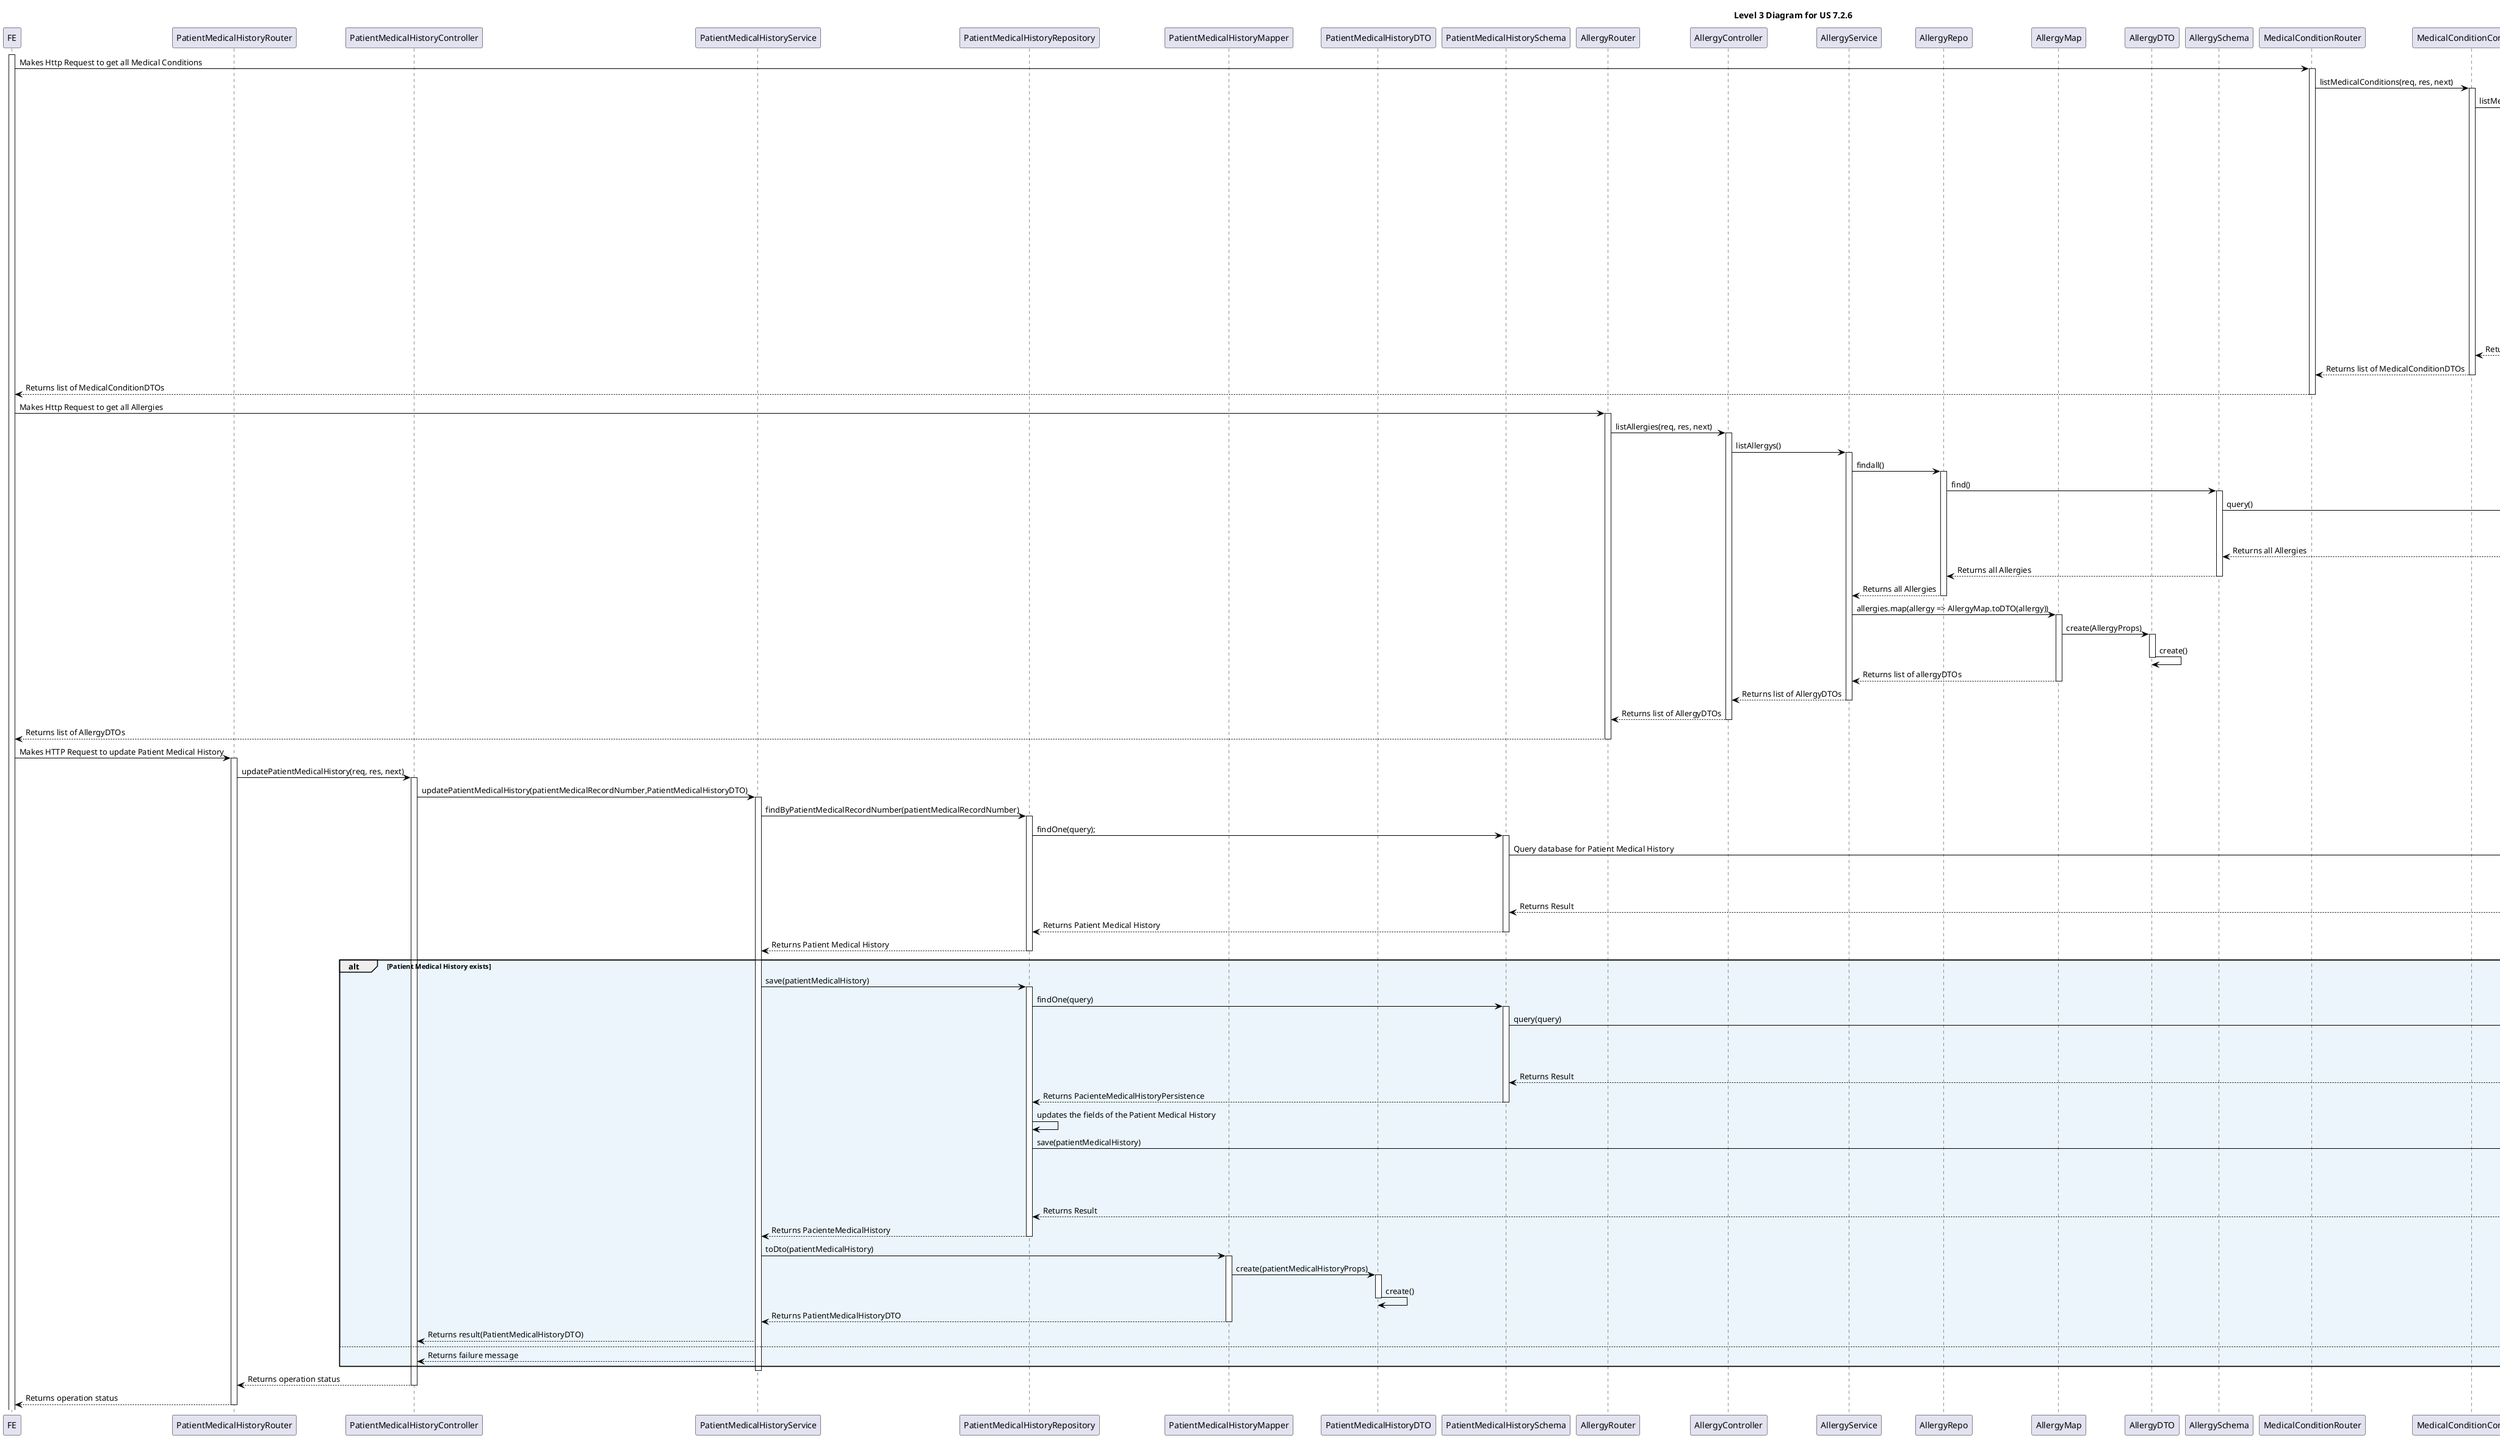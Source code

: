 @startuml level_3_MDV

title Level 3 Diagram for US 7.2.6

hide empty members

skinparam class {
    BackgroundColor<<controller>> #D6EAF8
    BackgroundColor<<service>> #D1F2EB
    BackgroundColor<<repository>> #FDEBD0
    BackgroundColor<<mapper>> #D1F2EB
    BackgroundColor<<entity>> #FDEBD0
    BackgroundColor #FEF9E7
    ArrowColor Black
}

skinparam package {
    BackgroundColor #EBF5FB
}

participant FE as D
participant "PatientMedicalHistoryRouter" as PMHRt 
participant "PatientMedicalHistoryController" as PMHC 
participant "PatientMedicalHistoryService" as PMHS 
participant "PatientMedicalHistoryRepository" as PMHR 
participant "PatientMedicalHistoryMapper" as PMHM 
participant "PatientMedicalHistoryDTO" as PMHD
participant "PatientMedicalHistorySchema" as PMHSchem 

participant "AllergyRouter" as ART 
participant "AllergyController" as AC 
participant "AllergyService" as AS 
participant "AllergyRepo" as AR 
participant "AllergyMap" as AM 
participant "AllergyDTO" as AD 
participant "AllergySchema" as ASchema 

participant "MedicalConditionRouter" as MCRT 
participant "MedicalConditionController" as MCC 
participant "MedicalConditionService" as MCS 
participant "MedicalConditionRepo" as MCR 
participant "MedicalConditionMap" as MCM 
participant "MedicalConditionSchema" as MCSchema 
participant "MedicalConditionDTO" as MCDTO

participant "Database" as DB


activate D
D -> MCRT: Makes Http Request to get all Medical Conditions
activate MCRT
MCRT -> MCC: listMedicalConditions(req, res, next)
activate MCC
MCC -> MCS: listMedicalConditions()
activate MCS
MCS -> MCR: findall()
activate MCR
MCR -> MCSchema: find()
activate MCSchema
MCSchema -> DB: query()
activate DB
DB -> DB: SELECT * FROM MedicalCondition
DB --> MCSchema: Returns all MedicalConditions 
deactivate DB
MCSchema --> MCR: Returns all MedicalConditions 
deactivate MCSchema
MCR --> MCS: Returns all MedicalConditions 
deactivate MCR
MCS -> MCM: medicalConditions.map(medicalCondition => MedicalConditionMap.toDTO(medicalCondition))
activate MCM
MCM -> MCDTO: create(MedicalConditionProps)
activate MCDTO
MCDTO -> MCDTO: create()
deactivate MCDTO
MCM --> MCS: Returns list of medicalConditionDTOs
deactivate MCM
MCS --> MCC: Returns list of MedicalConditionDTOs
deactivate MCS
MCC --> MCRT: Returns list of MedicalConditionDTOs
deactivate MCC
MCRT --> D: Returns list of MedicalConditionDTOs
deactivate MCRT

D -> ART: Makes Http Request to get all Allergies
activate ART
ART -> AC: listAllergies(req, res, next)
activate AC
AC -> AS: listAllergys()
activate AS
AS -> AR: findall()
activate AR
AR -> ASchema: find()
activate ASchema
ASchema -> DB: query()
activate DB
DB -> DB: SELECT * FROM Allergy
DB --> ASchema: Returns all Allergies
deactivate DB
ASchema --> AR: Returns all Allergies
deactivate ASchema
AR --> AS: Returns all Allergies
deactivate AR
AS -> AM: allergies.map(allergy => AllergyMap.toDTO(allergy))
activate AM
AM -> AD: create(AllergyProps)
activate AD
AD -> AD: create()
deactivate AD
AM --> AS: Returns list of allergyDTOs
deactivate AM
AS --> AC: Returns list of AllergyDTOs
deactivate AS
AC --> ART: Returns list of AllergyDTOs
deactivate AC
ART --> D: Returns list of AllergyDTOs
deactivate ART

D -> PMHRt: Makes HTTP Request to update Patient Medical History
activate PMHRt
PMHRt -> PMHC: updatePatientMedicalHistory(req, res, next)
activate PMHC
PMHC -> PMHS: updatePatientMedicalHistory(patientMedicalRecordNumber,PatientMedicalHistoryDTO)
activate PMHS
PMHS -> PMHR: findByPatientMedicalRecordNumber(patientMedicalRecordNumber)
activate PMHR
PMHR -> PMHSchem: findOne(query);
activate PMHSchem
PMHSchem -> DB: Query database for Patient Medical History
activate DB
DB -> DB: SELECT * FROM PatientMedicalHistory \n WHERE patientMedicalRecordNumber = patientMedicalRecordNumber
DB --> PMHSchem: Returns Result
deactivate DB
PMHSchem --> PMHR: Returns Patient Medical History 
deactivate PMHSchem
PMHR --> PMHS: Returns Patient Medical History 
deactivate PMHR

alt Patient Medical History exists
    PMHS -> PMHR: save(patientMedicalHistory)
    activate PMHR
    PMHR -> PMHSchem: findOne(query)
    activate PMHSchem
    PMHSchem -> DB: query(query)
    activate DB
    DB -> DB: SELECT * FROM PatientMedicalHistory \n WHERE patientMedicalRecordNumber = patientMedicalRecordNumber
    DB --> PMHSchem: Returns Result
    deactivate DB
    PMHSchem --> PMHR: Returns PacienteMedicalHistoryPersistence
    deactivate PMHSchem
    PMHR -> PMHR: updates the fields of the Patient Medical History 
    PMHR -> DB: save(patientMedicalHistory)
    activate DB
    DB -> DB: Updates PatientMedicalHistory \n SET ... \n WHERE patientMedicalRecordNumber = patientMedicalRecordNumber
    DB --> PMHR: Returns Result
    deactivate DB
    PMHR --> PMHS: Returns PacienteMedicalHistory
    deactivate PMHR
    PMHS -> PMHM: toDto(patientMedicalHistory)
    activate PMHM
    PMHM -> PMHD: create(patientMedicalHistoryProps)
    activate PMHD
    PMHD -> PMHD: create()
    deactivate PMHD
    PMHM --> PMHS: Returns PatientMedicalHistoryDTO
    deactivate PMHM
    PMHS --> PMHC: Returns result(PatientMedicalHistoryDTO)
else
    PMHS --> PMHC: Returns failure message
end
deactivate PMHS
PMHC --> PMHRt: Returns operation status
deactivate PMHC
PMHRt --> D: Returns operation status
deactivate PMHRt

@enduml